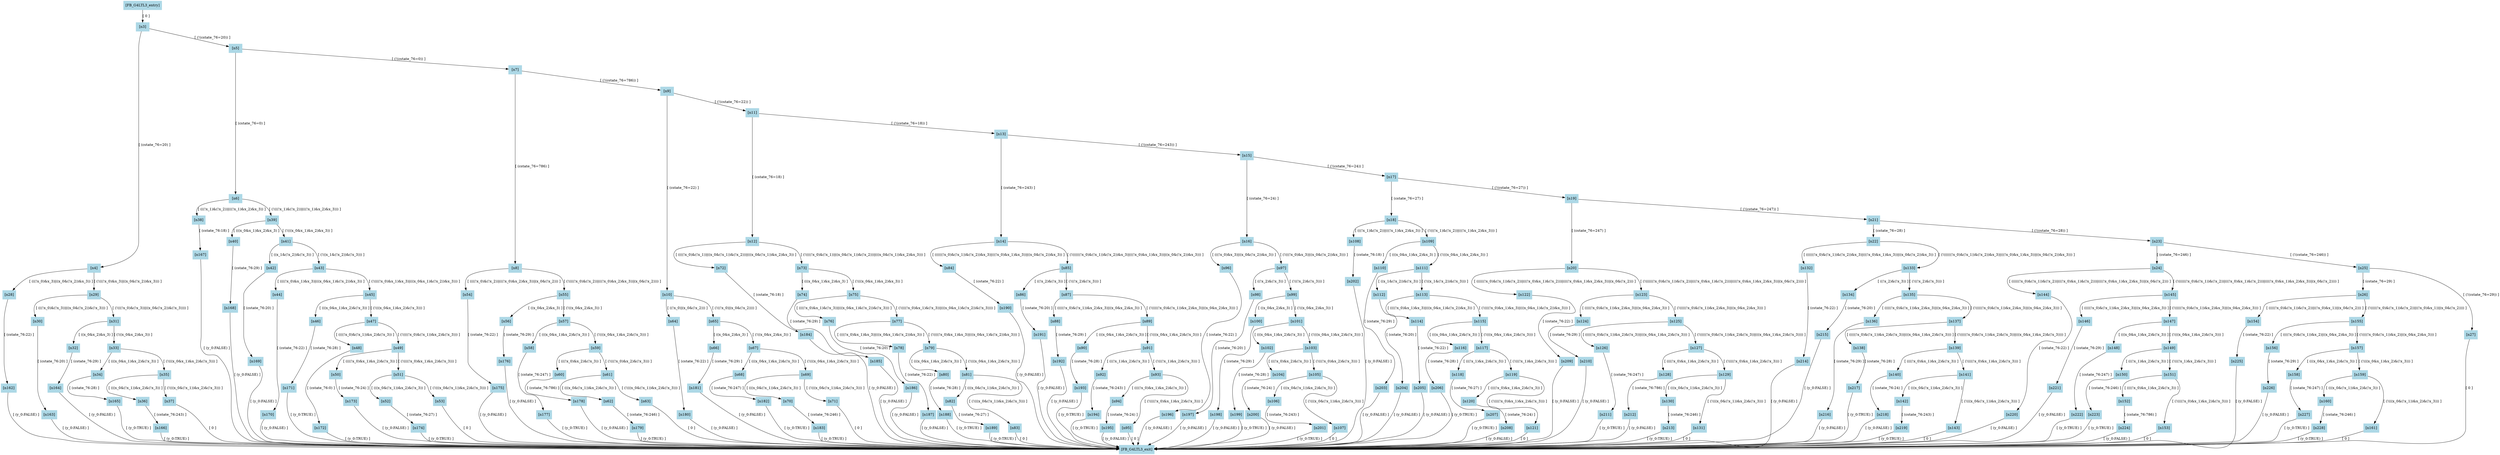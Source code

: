 digraph "FB_G4LTL3" {
"[FB_G4LTL3_entry]" [label="[FB_G4LTL3_entry]", color=lightblue,style=filled,shape=box]
"[n3]" [label="[n3]", color=lightblue,style=filled,shape=box]
"[n4]" [label="[n4]", color=lightblue,style=filled,shape=box]
"[n5]" [label="[n5]", color=lightblue,style=filled,shape=box]
"[n6]" [label="[n6]", color=lightblue,style=filled,shape=box]
"[n7]" [label="[n7]", color=lightblue,style=filled,shape=box]
"[n8]" [label="[n8]", color=lightblue,style=filled,shape=box]
"[n9]" [label="[n9]", color=lightblue,style=filled,shape=box]
"[n10]" [label="[n10]", color=lightblue,style=filled,shape=box]
"[n11]" [label="[n11]", color=lightblue,style=filled,shape=box]
"[n12]" [label="[n12]", color=lightblue,style=filled,shape=box]
"[n13]" [label="[n13]", color=lightblue,style=filled,shape=box]
"[n14]" [label="[n14]", color=lightblue,style=filled,shape=box]
"[n15]" [label="[n15]", color=lightblue,style=filled,shape=box]
"[n16]" [label="[n16]", color=lightblue,style=filled,shape=box]
"[n17]" [label="[n17]", color=lightblue,style=filled,shape=box]
"[n18]" [label="[n18]", color=lightblue,style=filled,shape=box]
"[n19]" [label="[n19]", color=lightblue,style=filled,shape=box]
"[n20]" [label="[n20]", color=lightblue,style=filled,shape=box]
"[n21]" [label="[n21]", color=lightblue,style=filled,shape=box]
"[n22]" [label="[n22]", color=lightblue,style=filled,shape=box]
"[n23]" [label="[n23]", color=lightblue,style=filled,shape=box]
"[n24]" [label="[n24]", color=lightblue,style=filled,shape=box]
"[n25]" [label="[n25]", color=lightblue,style=filled,shape=box]
"[n26]" [label="[n26]", color=lightblue,style=filled,shape=box]
"[n27]" [label="[n27]", color=lightblue,style=filled,shape=box]
"[n28]" [label="[n28]", color=lightblue,style=filled,shape=box]
"[n29]" [label="[n29]", color=lightblue,style=filled,shape=box]
"[n30]" [label="[n30]", color=lightblue,style=filled,shape=box]
"[n31]" [label="[n31]", color=lightblue,style=filled,shape=box]
"[n32]" [label="[n32]", color=lightblue,style=filled,shape=box]
"[n33]" [label="[n33]", color=lightblue,style=filled,shape=box]
"[n34]" [label="[n34]", color=lightblue,style=filled,shape=box]
"[n35]" [label="[n35]", color=lightblue,style=filled,shape=box]
"[n36]" [label="[n36]", color=lightblue,style=filled,shape=box]
"[n37]" [label="[n37]", color=lightblue,style=filled,shape=box]
"[n38]" [label="[n38]", color=lightblue,style=filled,shape=box]
"[n39]" [label="[n39]", color=lightblue,style=filled,shape=box]
"[n40]" [label="[n40]", color=lightblue,style=filled,shape=box]
"[n41]" [label="[n41]", color=lightblue,style=filled,shape=box]
"[n42]" [label="[n42]", color=lightblue,style=filled,shape=box]
"[n43]" [label="[n43]", color=lightblue,style=filled,shape=box]
"[n44]" [label="[n44]", color=lightblue,style=filled,shape=box]
"[n45]" [label="[n45]", color=lightblue,style=filled,shape=box]
"[n46]" [label="[n46]", color=lightblue,style=filled,shape=box]
"[n47]" [label="[n47]", color=lightblue,style=filled,shape=box]
"[n48]" [label="[n48]", color=lightblue,style=filled,shape=box]
"[n49]" [label="[n49]", color=lightblue,style=filled,shape=box]
"[n50]" [label="[n50]", color=lightblue,style=filled,shape=box]
"[n51]" [label="[n51]", color=lightblue,style=filled,shape=box]
"[n52]" [label="[n52]", color=lightblue,style=filled,shape=box]
"[n53]" [label="[n53]", color=lightblue,style=filled,shape=box]
"[n54]" [label="[n54]", color=lightblue,style=filled,shape=box]
"[n55]" [label="[n55]", color=lightblue,style=filled,shape=box]
"[n56]" [label="[n56]", color=lightblue,style=filled,shape=box]
"[n57]" [label="[n57]", color=lightblue,style=filled,shape=box]
"[n58]" [label="[n58]", color=lightblue,style=filled,shape=box]
"[n59]" [label="[n59]", color=lightblue,style=filled,shape=box]
"[n60]" [label="[n60]", color=lightblue,style=filled,shape=box]
"[n61]" [label="[n61]", color=lightblue,style=filled,shape=box]
"[n62]" [label="[n62]", color=lightblue,style=filled,shape=box]
"[n63]" [label="[n63]", color=lightblue,style=filled,shape=box]
"[n64]" [label="[n64]", color=lightblue,style=filled,shape=box]
"[n65]" [label="[n65]", color=lightblue,style=filled,shape=box]
"[n66]" [label="[n66]", color=lightblue,style=filled,shape=box]
"[n67]" [label="[n67]", color=lightblue,style=filled,shape=box]
"[n68]" [label="[n68]", color=lightblue,style=filled,shape=box]
"[n69]" [label="[n69]", color=lightblue,style=filled,shape=box]
"[n70]" [label="[n70]", color=lightblue,style=filled,shape=box]
"[n71]" [label="[n71]", color=lightblue,style=filled,shape=box]
"[n72]" [label="[n72]", color=lightblue,style=filled,shape=box]
"[n73]" [label="[n73]", color=lightblue,style=filled,shape=box]
"[n74]" [label="[n74]", color=lightblue,style=filled,shape=box]
"[n75]" [label="[n75]", color=lightblue,style=filled,shape=box]
"[n76]" [label="[n76]", color=lightblue,style=filled,shape=box]
"[n77]" [label="[n77]", color=lightblue,style=filled,shape=box]
"[n78]" [label="[n78]", color=lightblue,style=filled,shape=box]
"[n79]" [label="[n79]", color=lightblue,style=filled,shape=box]
"[n80]" [label="[n80]", color=lightblue,style=filled,shape=box]
"[n81]" [label="[n81]", color=lightblue,style=filled,shape=box]
"[n82]" [label="[n82]", color=lightblue,style=filled,shape=box]
"[n83]" [label="[n83]", color=lightblue,style=filled,shape=box]
"[n84]" [label="[n84]", color=lightblue,style=filled,shape=box]
"[n85]" [label="[n85]", color=lightblue,style=filled,shape=box]
"[n86]" [label="[n86]", color=lightblue,style=filled,shape=box]
"[n87]" [label="[n87]", color=lightblue,style=filled,shape=box]
"[n88]" [label="[n88]", color=lightblue,style=filled,shape=box]
"[n89]" [label="[n89]", color=lightblue,style=filled,shape=box]
"[n90]" [label="[n90]", color=lightblue,style=filled,shape=box]
"[n91]" [label="[n91]", color=lightblue,style=filled,shape=box]
"[n92]" [label="[n92]", color=lightblue,style=filled,shape=box]
"[n93]" [label="[n93]", color=lightblue,style=filled,shape=box]
"[n94]" [label="[n94]", color=lightblue,style=filled,shape=box]
"[n95]" [label="[n95]", color=lightblue,style=filled,shape=box]
"[n96]" [label="[n96]", color=lightblue,style=filled,shape=box]
"[n97]" [label="[n97]", color=lightblue,style=filled,shape=box]
"[n98]" [label="[n98]", color=lightblue,style=filled,shape=box]
"[n99]" [label="[n99]", color=lightblue,style=filled,shape=box]
"[n100]" [label="[n100]", color=lightblue,style=filled,shape=box]
"[n101]" [label="[n101]", color=lightblue,style=filled,shape=box]
"[n102]" [label="[n102]", color=lightblue,style=filled,shape=box]
"[n103]" [label="[n103]", color=lightblue,style=filled,shape=box]
"[n104]" [label="[n104]", color=lightblue,style=filled,shape=box]
"[n105]" [label="[n105]", color=lightblue,style=filled,shape=box]
"[n106]" [label="[n106]", color=lightblue,style=filled,shape=box]
"[n107]" [label="[n107]", color=lightblue,style=filled,shape=box]
"[n108]" [label="[n108]", color=lightblue,style=filled,shape=box]
"[n109]" [label="[n109]", color=lightblue,style=filled,shape=box]
"[n110]" [label="[n110]", color=lightblue,style=filled,shape=box]
"[n111]" [label="[n111]", color=lightblue,style=filled,shape=box]
"[n112]" [label="[n112]", color=lightblue,style=filled,shape=box]
"[n113]" [label="[n113]", color=lightblue,style=filled,shape=box]
"[n114]" [label="[n114]", color=lightblue,style=filled,shape=box]
"[n115]" [label="[n115]", color=lightblue,style=filled,shape=box]
"[n116]" [label="[n116]", color=lightblue,style=filled,shape=box]
"[n117]" [label="[n117]", color=lightblue,style=filled,shape=box]
"[n118]" [label="[n118]", color=lightblue,style=filled,shape=box]
"[n119]" [label="[n119]", color=lightblue,style=filled,shape=box]
"[n120]" [label="[n120]", color=lightblue,style=filled,shape=box]
"[n121]" [label="[n121]", color=lightblue,style=filled,shape=box]
"[n122]" [label="[n122]", color=lightblue,style=filled,shape=box]
"[n123]" [label="[n123]", color=lightblue,style=filled,shape=box]
"[n124]" [label="[n124]", color=lightblue,style=filled,shape=box]
"[n125]" [label="[n125]", color=lightblue,style=filled,shape=box]
"[n126]" [label="[n126]", color=lightblue,style=filled,shape=box]
"[n127]" [label="[n127]", color=lightblue,style=filled,shape=box]
"[n128]" [label="[n128]", color=lightblue,style=filled,shape=box]
"[n129]" [label="[n129]", color=lightblue,style=filled,shape=box]
"[n130]" [label="[n130]", color=lightblue,style=filled,shape=box]
"[n131]" [label="[n131]", color=lightblue,style=filled,shape=box]
"[n132]" [label="[n132]", color=lightblue,style=filled,shape=box]
"[n133]" [label="[n133]", color=lightblue,style=filled,shape=box]
"[n134]" [label="[n134]", color=lightblue,style=filled,shape=box]
"[n135]" [label="[n135]", color=lightblue,style=filled,shape=box]
"[n136]" [label="[n136]", color=lightblue,style=filled,shape=box]
"[n137]" [label="[n137]", color=lightblue,style=filled,shape=box]
"[n138]" [label="[n138]", color=lightblue,style=filled,shape=box]
"[n139]" [label="[n139]", color=lightblue,style=filled,shape=box]
"[n140]" [label="[n140]", color=lightblue,style=filled,shape=box]
"[n141]" [label="[n141]", color=lightblue,style=filled,shape=box]
"[n142]" [label="[n142]", color=lightblue,style=filled,shape=box]
"[n143]" [label="[n143]", color=lightblue,style=filled,shape=box]
"[n144]" [label="[n144]", color=lightblue,style=filled,shape=box]
"[n145]" [label="[n145]", color=lightblue,style=filled,shape=box]
"[n146]" [label="[n146]", color=lightblue,style=filled,shape=box]
"[n147]" [label="[n147]", color=lightblue,style=filled,shape=box]
"[n148]" [label="[n148]", color=lightblue,style=filled,shape=box]
"[n149]" [label="[n149]", color=lightblue,style=filled,shape=box]
"[n150]" [label="[n150]", color=lightblue,style=filled,shape=box]
"[n151]" [label="[n151]", color=lightblue,style=filled,shape=box]
"[n152]" [label="[n152]", color=lightblue,style=filled,shape=box]
"[n153]" [label="[n153]", color=lightblue,style=filled,shape=box]
"[n154]" [label="[n154]", color=lightblue,style=filled,shape=box]
"[n155]" [label="[n155]", color=lightblue,style=filled,shape=box]
"[n156]" [label="[n156]", color=lightblue,style=filled,shape=box]
"[n157]" [label="[n157]", color=lightblue,style=filled,shape=box]
"[n158]" [label="[n158]", color=lightblue,style=filled,shape=box]
"[n159]" [label="[n159]", color=lightblue,style=filled,shape=box]
"[n160]" [label="[n160]", color=lightblue,style=filled,shape=box]
"[n161]" [label="[n161]", color=lightblue,style=filled,shape=box]
"[n162]" [label="[n162]", color=lightblue,style=filled,shape=box]
"[n163]" [label="[n163]", color=lightblue,style=filled,shape=box]
"[n164]" [label="[n164]", color=lightblue,style=filled,shape=box]
"[n165]" [label="[n165]", color=lightblue,style=filled,shape=box]
"[n166]" [label="[n166]", color=lightblue,style=filled,shape=box]
"[n167]" [label="[n167]", color=lightblue,style=filled,shape=box]
"[n168]" [label="[n168]", color=lightblue,style=filled,shape=box]
"[n169]" [label="[n169]", color=lightblue,style=filled,shape=box]
"[n170]" [label="[n170]", color=lightblue,style=filled,shape=box]
"[n171]" [label="[n171]", color=lightblue,style=filled,shape=box]
"[n172]" [label="[n172]", color=lightblue,style=filled,shape=box]
"[n173]" [label="[n173]", color=lightblue,style=filled,shape=box]
"[n174]" [label="[n174]", color=lightblue,style=filled,shape=box]
"[n175]" [label="[n175]", color=lightblue,style=filled,shape=box]
"[n176]" [label="[n176]", color=lightblue,style=filled,shape=box]
"[n177]" [label="[n177]", color=lightblue,style=filled,shape=box]
"[n178]" [label="[n178]", color=lightblue,style=filled,shape=box]
"[n179]" [label="[n179]", color=lightblue,style=filled,shape=box]
"[n180]" [label="[n180]", color=lightblue,style=filled,shape=box]
"[n181]" [label="[n181]", color=lightblue,style=filled,shape=box]
"[n182]" [label="[n182]", color=lightblue,style=filled,shape=box]
"[n183]" [label="[n183]", color=lightblue,style=filled,shape=box]
"[n184]" [label="[n184]", color=lightblue,style=filled,shape=box]
"[n185]" [label="[n185]", color=lightblue,style=filled,shape=box]
"[n186]" [label="[n186]", color=lightblue,style=filled,shape=box]
"[n187]" [label="[n187]", color=lightblue,style=filled,shape=box]
"[n188]" [label="[n188]", color=lightblue,style=filled,shape=box]
"[n189]" [label="[n189]", color=lightblue,style=filled,shape=box]
"[n190]" [label="[n190]", color=lightblue,style=filled,shape=box]
"[n191]" [label="[n191]", color=lightblue,style=filled,shape=box]
"[n192]" [label="[n192]", color=lightblue,style=filled,shape=box]
"[n193]" [label="[n193]", color=lightblue,style=filled,shape=box]
"[n194]" [label="[n194]", color=lightblue,style=filled,shape=box]
"[n195]" [label="[n195]", color=lightblue,style=filled,shape=box]
"[n196]" [label="[n196]", color=lightblue,style=filled,shape=box]
"[n197]" [label="[n197]", color=lightblue,style=filled,shape=box]
"[n198]" [label="[n198]", color=lightblue,style=filled,shape=box]
"[n199]" [label="[n199]", color=lightblue,style=filled,shape=box]
"[n200]" [label="[n200]", color=lightblue,style=filled,shape=box]
"[n201]" [label="[n201]", color=lightblue,style=filled,shape=box]
"[n202]" [label="[n202]", color=lightblue,style=filled,shape=box]
"[n203]" [label="[n203]", color=lightblue,style=filled,shape=box]
"[n204]" [label="[n204]", color=lightblue,style=filled,shape=box]
"[n205]" [label="[n205]", color=lightblue,style=filled,shape=box]
"[n206]" [label="[n206]", color=lightblue,style=filled,shape=box]
"[n207]" [label="[n207]", color=lightblue,style=filled,shape=box]
"[n208]" [label="[n208]", color=lightblue,style=filled,shape=box]
"[n209]" [label="[n209]", color=lightblue,style=filled,shape=box]
"[n210]" [label="[n210]", color=lightblue,style=filled,shape=box]
"[n211]" [label="[n211]", color=lightblue,style=filled,shape=box]
"[n212]" [label="[n212]", color=lightblue,style=filled,shape=box]
"[n213]" [label="[n213]", color=lightblue,style=filled,shape=box]
"[n214]" [label="[n214]", color=lightblue,style=filled,shape=box]
"[n215]" [label="[n215]", color=lightblue,style=filled,shape=box]
"[n216]" [label="[n216]", color=lightblue,style=filled,shape=box]
"[n217]" [label="[n217]", color=lightblue,style=filled,shape=box]
"[n218]" [label="[n218]", color=lightblue,style=filled,shape=box]
"[n219]" [label="[n219]", color=lightblue,style=filled,shape=box]
"[n220]" [label="[n220]", color=lightblue,style=filled,shape=box]
"[n221]" [label="[n221]", color=lightblue,style=filled,shape=box]
"[n222]" [label="[n222]", color=lightblue,style=filled,shape=box]
"[n223]" [label="[n223]", color=lightblue,style=filled,shape=box]
"[n224]" [label="[n224]", color=lightblue,style=filled,shape=box]
"[n225]" [label="[n225]", color=lightblue,style=filled,shape=box]
"[n226]" [label="[n226]", color=lightblue,style=filled,shape=box]
"[n227]" [label="[n227]", color=lightblue,style=filled,shape=box]
"[n228]" [label="[n228]", color=lightblue,style=filled,shape=box]
"[FB_G4LTL3_exit]" [label="[FB_G4LTL3_exit]", color=lightblue,style=filled,shape=box]
"[FB_G4LTL3_entry]" -> "[n3]" [label="[ 0 ]",color=black]
"[n3]" -> "[n4]" [label="[ (cstate_76=20) ]",color=black]
"[n3]" -> "[n5]" [label="[ (!(cstate_76=20)) ]",color=black]
"[n5]" -> "[n6]" [label="[ (cstate_76=0) ]",color=black]
"[n5]" -> "[n7]" [label="[ (!(cstate_76=0)) ]",color=black]
"[n7]" -> "[n8]" [label="[ (cstate_76=786) ]",color=black]
"[n7]" -> "[n9]" [label="[ (!(cstate_76=786)) ]",color=black]
"[n9]" -> "[n10]" [label="[ (cstate_76=22) ]",color=black]
"[n9]" -> "[n11]" [label="[ (!(cstate_76=22)) ]",color=black]
"[n11]" -> "[n12]" [label="[ (cstate_76=18) ]",color=black]
"[n11]" -> "[n13]" [label="[ (!(cstate_76=18)) ]",color=black]
"[n13]" -> "[n14]" [label="[ (cstate_76=243) ]",color=black]
"[n13]" -> "[n15]" [label="[ (!(cstate_76=243)) ]",color=black]
"[n15]" -> "[n16]" [label="[ (cstate_76=24) ]",color=black]
"[n15]" -> "[n17]" [label="[ (!(cstate_76=24)) ]",color=black]
"[n17]" -> "[n18]" [label="[ (cstate_76=27) ]",color=black]
"[n17]" -> "[n19]" [label="[ (!(cstate_76=27)) ]",color=black]
"[n19]" -> "[n20]" [label="[ (cstate_76=247) ]",color=black]
"[n19]" -> "[n21]" [label="[ (!(cstate_76=247)) ]",color=black]
"[n21]" -> "[n22]" [label="[ (cstate_76=28) ]",color=black]
"[n21]" -> "[n23]" [label="[ (!(cstate_76=28)) ]",color=black]
"[n23]" -> "[n24]" [label="[ (cstate_76=246) ]",color=black]
"[n23]" -> "[n25]" [label="[ (!(cstate_76=246)) ]",color=black]
"[n25]" -> "[n26]" [label="[ (cstate_76=29) ]",color=black]
"[n25]" -> "[n27]" [label="[ (!(cstate_76=29)) ]",color=black]
"[n27]" -> "[FB_G4LTL3_exit]" [label="[ 0 ]",color=black]
"[n4]" -> "[n28]" [label="[ (((!x_0)&x_3)|((x_0&(!x_2))&x_3)) ]",color=black]
"[n4]" -> "[n29]" [label="[ (!(((!x_0)&x_3)|((x_0&(!x_2))&x_3))) ]",color=black]
"[n29]" -> "[n30]" [label="[ (((!x_0)&(!x_3))|((x_0&(!x_2))&(!x_3))) ]",color=black]
"[n29]" -> "[n31]" [label="[ (!(((!x_0)&(!x_3))|((x_0&(!x_2))&(!x_3)))) ]",color=black]
"[n31]" -> "[n32]" [label="[ ((x_0&x_2)&x_3) ]",color=black]
"[n31]" -> "[n33]" [label="[ (!((x_0&x_2)&x_3)) ]",color=black]
"[n33]" -> "[n34]" [label="[ (((x_0&x_1)&x_2)&(!x_3)) ]",color=black]
"[n33]" -> "[n35]" [label="[ (!(((x_0&x_1)&x_2)&(!x_3))) ]",color=black]
"[n35]" -> "[n36]" [label="[ (((x_0&(!x_1))&x_2)&(!x_3)) ]",color=black]
"[n35]" -> "[n37]" [label="[ (!(((x_0&(!x_1))&x_2)&(!x_3))) ]",color=black]
"[n37]" -> "[FB_G4LTL3_exit]" [label="[ 0 ]",color=black]
"[n6]" -> "[n38]" [label="[ (((!x_1)&(!x_2))|(((!x_1)&x_2)&x_3)) ]",color=black]
"[n6]" -> "[n39]" [label="[ (!(((!x_1)&(!x_2))|(((!x_1)&x_2)&x_3))) ]",color=black]
"[n39]" -> "[n40]" [label="[ (((x_0&x_1)&x_2)&x_3) ]",color=black]
"[n39]" -> "[n41]" [label="[ (!(((x_0&x_1)&x_2)&x_3)) ]",color=black]
"[n41]" -> "[n42]" [label="[ ((x_1&(!x_2))&(!x_3)) ]",color=black]
"[n41]" -> "[n43]" [label="[ (!((x_1&(!x_2))&(!x_3))) ]",color=black]
"[n43]" -> "[n44]" [label="[ ((((!x_0)&x_1)&x_3)|(((x_0&x_1)&(!x_2))&x_3)) ]",color=black]
"[n43]" -> "[n45]" [label="[ (!((((!x_0)&x_1)&x_3)|(((x_0&x_1)&(!x_2))&x_3))) ]",color=black]
"[n45]" -> "[n46]" [label="[ (((x_0&x_1)&x_2)&(!x_3)) ]",color=black]
"[n45]" -> "[n47]" [label="[ (!(((x_0&x_1)&x_2)&(!x_3))) ]",color=black]
"[n47]" -> "[n48]" [label="[ ((((!x_0)&(!x_1))&x_2)&(!x_3)) ]",color=black]
"[n47]" -> "[n49]" [label="[ (!((((!x_0)&(!x_1))&x_2)&(!x_3))) ]",color=black]
"[n49]" -> "[n50]" [label="[ ((((!x_0)&x_1)&x_2)&(!x_3)) ]",color=black]
"[n49]" -> "[n51]" [label="[ (!((((!x_0)&x_1)&x_2)&(!x_3))) ]",color=black]
"[n51]" -> "[n52]" [label="[ (((x_0&(!x_1))&x_2)&(!x_3)) ]",color=black]
"[n51]" -> "[n53]" [label="[ (!(((x_0&(!x_1))&x_2)&(!x_3))) ]",color=black]
"[n53]" -> "[FB_G4LTL3_exit]" [label="[ 0 ]",color=black]
"[n8]" -> "[n54]" [label="[ ((((!x_0)&(!x_2))|(((!x_0)&x_2)&x_3))|(x_0&(!x_2))) ]",color=black]
"[n8]" -> "[n55]" [label="[ (!((((!x_0)&(!x_2))|(((!x_0)&x_2)&x_3))|(x_0&(!x_2)))) ]",color=black]
"[n55]" -> "[n56]" [label="[ ((x_0&x_2)&x_3) ]",color=black]
"[n55]" -> "[n57]" [label="[ (!((x_0&x_2)&x_3)) ]",color=black]
"[n57]" -> "[n58]" [label="[ (((x_0&x_1)&x_2)&(!x_3)) ]",color=black]
"[n57]" -> "[n59]" [label="[ (!(((x_0&x_1)&x_2)&(!x_3))) ]",color=black]
"[n59]" -> "[n60]" [label="[ (((!x_0)&x_2)&(!x_3)) ]",color=black]
"[n59]" -> "[n61]" [label="[ (!(((!x_0)&x_2)&(!x_3))) ]",color=black]
"[n61]" -> "[n62]" [label="[ (((x_0&(!x_1))&x_2)&(!x_3)) ]",color=black]
"[n61]" -> "[n63]" [label="[ (!(((x_0&(!x_1))&x_2)&(!x_3))) ]",color=black]
"[n63]" -> "[FB_G4LTL3_exit]" [label="[ 0 ]",color=black]
"[n10]" -> "[n64]" [label="[ ((!x_0)|(x_0&(!x_2))) ]",color=black]
"[n10]" -> "[n65]" [label="[ (!((!x_0)|(x_0&(!x_2)))) ]",color=black]
"[n65]" -> "[n66]" [label="[ ((x_0&x_2)&x_3) ]",color=black]
"[n65]" -> "[n67]" [label="[ (!((x_0&x_2)&x_3)) ]",color=black]
"[n67]" -> "[n68]" [label="[ (((x_0&x_1)&x_2)&(!x_3)) ]",color=black]
"[n67]" -> "[n69]" [label="[ (!(((x_0&x_1)&x_2)&(!x_3))) ]",color=black]
"[n69]" -> "[n70]" [label="[ (((x_0&(!x_1))&x_2)&(!x_3)) ]",color=black]
"[n69]" -> "[n71]" [label="[ (!(((x_0&(!x_1))&x_2)&(!x_3))) ]",color=black]
"[n71]" -> "[FB_G4LTL3_exit]" [label="[ 0 ]",color=black]
"[n12]" -> "[n72]" [label="[ ((((!x_0)&(!x_1))|((x_0&(!x_1))&(!x_2)))|(((x_0&(!x_1))&x_2)&x_3)) ]",color=black]
"[n12]" -> "[n73]" [label="[ (!((((!x_0)&(!x_1))|((x_0&(!x_1))&(!x_2)))|(((x_0&(!x_1))&x_2)&x_3))) ]",color=black]
"[n73]" -> "[n74]" [label="[ (((x_0&x_1)&x_2)&x_3) ]",color=black]
"[n73]" -> "[n75]" [label="[ (!(((x_0&x_1)&x_2)&x_3)) ]",color=black]
"[n75]" -> "[n76]" [label="[ ((((!x_0)&x_1)&(!x_3))|(((x_0&x_1)&(!x_2))&(!x_3))) ]",color=black]
"[n75]" -> "[n77]" [label="[ (!((((!x_0)&x_1)&(!x_3))|(((x_0&x_1)&(!x_2))&(!x_3)))) ]",color=black]
"[n77]" -> "[n78]" [label="[ ((((!x_0)&x_1)&x_3)|(((x_0&x_1)&(!x_2))&x_3)) ]",color=black]
"[n77]" -> "[n79]" [label="[ (!((((!x_0)&x_1)&x_3)|(((x_0&x_1)&(!x_2))&x_3))) ]",color=black]
"[n79]" -> "[n80]" [label="[ (((x_0&x_1)&x_2)&(!x_3)) ]",color=black]
"[n79]" -> "[n81]" [label="[ (!(((x_0&x_1)&x_2)&(!x_3))) ]",color=black]
"[n81]" -> "[n82]" [label="[ (((x_0&(!x_1))&x_2)&(!x_3)) ]",color=black]
"[n81]" -> "[n83]" [label="[ (!(((x_0&(!x_1))&x_2)&(!x_3))) ]",color=black]
"[n83]" -> "[FB_G4LTL3_exit]" [label="[ 0 ]",color=black]
"[n14]" -> "[n84]" [label="[ ((((((!x_0)&(!x_1))&(!x_2))&x_3)|(((!x_0)&x_1)&x_3))|((x_0&(!x_2))&x_3)) ]",color=black]
"[n14]" -> "[n85]" [label="[ (!((((((!x_0)&(!x_1))&(!x_2))&x_3)|(((!x_0)&x_1)&x_3))|((x_0&(!x_2))&x_3))) ]",color=black]
"[n85]" -> "[n86]" [label="[ ((!x_2)&(!x_3)) ]",color=black]
"[n85]" -> "[n87]" [label="[ (!((!x_2)&(!x_3))) ]",color=black]
"[n87]" -> "[n88]" [label="[ (((((!x_0)&(!x_1))&x_2)&x_3)|((x_0&x_2)&x_3)) ]",color=black]
"[n87]" -> "[n89]" [label="[ (!(((((!x_0)&(!x_1))&x_2)&x_3)|((x_0&x_2)&x_3))) ]",color=black]
"[n89]" -> "[n90]" [label="[ (((x_0&x_1)&x_2)&(!x_3)) ]",color=black]
"[n89]" -> "[n91]" [label="[ (!(((x_0&x_1)&x_2)&(!x_3))) ]",color=black]
"[n91]" -> "[n92]" [label="[ (((!x_1)&x_2)&(!x_3)) ]",color=black]
"[n91]" -> "[n93]" [label="[ (!(((!x_1)&x_2)&(!x_3))) ]",color=black]
"[n93]" -> "[n94]" [label="[ ((((!x_0)&x_1)&x_2)&(!x_3)) ]",color=black]
"[n93]" -> "[n95]" [label="[ (!((((!x_0)&x_1)&x_2)&(!x_3))) ]",color=black]
"[n95]" -> "[FB_G4LTL3_exit]" [label="[ 0 ]",color=black]
"[n16]" -> "[n96]" [label="[ (((!x_0)&x_3)|((x_0&(!x_2))&x_3)) ]",color=black]
"[n16]" -> "[n97]" [label="[ (!(((!x_0)&x_3)|((x_0&(!x_2))&x_3))) ]",color=black]
"[n97]" -> "[n98]" [label="[ ((!x_2)&(!x_3)) ]",color=black]
"[n97]" -> "[n99]" [label="[ (!((!x_2)&(!x_3))) ]",color=black]
"[n99]" -> "[n100]" [label="[ ((x_0&x_2)&x_3) ]",color=black]
"[n99]" -> "[n101]" [label="[ (!((x_0&x_2)&x_3)) ]",color=black]
"[n101]" -> "[n102]" [label="[ (((x_0&x_1)&x_2)&(!x_3)) ]",color=black]
"[n101]" -> "[n103]" [label="[ (!(((x_0&x_1)&x_2)&(!x_3))) ]",color=black]
"[n103]" -> "[n104]" [label="[ (((!x_0)&x_2)&(!x_3)) ]",color=black]
"[n103]" -> "[n105]" [label="[ (!(((!x_0)&x_2)&(!x_3))) ]",color=black]
"[n105]" -> "[n106]" [label="[ (((x_0&(!x_1))&x_2)&(!x_3)) ]",color=black]
"[n105]" -> "[n107]" [label="[ (!(((x_0&(!x_1))&x_2)&(!x_3))) ]",color=black]
"[n107]" -> "[FB_G4LTL3_exit]" [label="[ 0 ]",color=black]
"[n18]" -> "[n108]" [label="[ (((!x_1)&(!x_2))|(((!x_1)&x_2)&x_3)) ]",color=black]
"[n18]" -> "[n109]" [label="[ (!(((!x_1)&(!x_2))|(((!x_1)&x_2)&x_3))) ]",color=black]
"[n109]" -> "[n110]" [label="[ (((x_0&x_1)&x_2)&x_3) ]",color=black]
"[n109]" -> "[n111]" [label="[ (!(((x_0&x_1)&x_2)&x_3)) ]",color=black]
"[n111]" -> "[n112]" [label="[ ((x_1&(!x_2))&(!x_3)) ]",color=black]
"[n111]" -> "[n113]" [label="[ (!((x_1&(!x_2))&(!x_3))) ]",color=black]
"[n113]" -> "[n114]" [label="[ ((((!x_0)&x_1)&x_3)|(((x_0&x_1)&(!x_2))&x_3)) ]",color=black]
"[n113]" -> "[n115]" [label="[ (!((((!x_0)&x_1)&x_3)|(((x_0&x_1)&(!x_2))&x_3))) ]",color=black]
"[n115]" -> "[n116]" [label="[ (((x_0&x_1)&x_2)&(!x_3)) ]",color=black]
"[n115]" -> "[n117]" [label="[ (!(((x_0&x_1)&x_2)&(!x_3))) ]",color=black]
"[n117]" -> "[n118]" [label="[ (((!x_1)&x_2)&(!x_3)) ]",color=black]
"[n117]" -> "[n119]" [label="[ (!(((!x_1)&x_2)&(!x_3))) ]",color=black]
"[n119]" -> "[n120]" [label="[ ((((!x_0)&x_1)&x_2)&(!x_3)) ]",color=black]
"[n119]" -> "[n121]" [label="[ (!((((!x_0)&x_1)&x_2)&(!x_3))) ]",color=black]
"[n121]" -> "[FB_G4LTL3_exit]" [label="[ 0 ]",color=black]
"[n20]" -> "[n122]" [label="[ ((((((!x_0)&(!x_1))&(!x_2))|(((!x_0)&x_1)&(!x_2)))|((((!x_0)&x_1)&x_2)&x_3))|(x_0&(!x_2))) ]",color=black]
"[n20]" -> "[n123]" [label="[ (!((((((!x_0)&(!x_1))&(!x_2))|(((!x_0)&x_1)&(!x_2)))|((((!x_0)&x_1)&x_2)&x_3))|(x_0&(!x_2)))) ]",color=black]
"[n123]" -> "[n124]" [label="[ (((((!x_0)&(!x_1))&x_2)&x_3)|((x_0&x_2)&x_3)) ]",color=black]
"[n123]" -> "[n125]" [label="[ (!(((((!x_0)&(!x_1))&x_2)&x_3)|((x_0&x_2)&x_3))) ]",color=black]
"[n125]" -> "[n126]" [label="[ (((((!x_0)&(!x_1))&x_2)&(!x_3))|(((x_0&x_1)&x_2)&(!x_3))) ]",color=black]
"[n125]" -> "[n127]" [label="[ (!(((((!x_0)&(!x_1))&x_2)&(!x_3))|(((x_0&x_1)&x_2)&(!x_3)))) ]",color=black]
"[n127]" -> "[n128]" [label="[ ((((!x_0)&x_1)&x_2)&(!x_3)) ]",color=black]
"[n127]" -> "[n129]" [label="[ (!((((!x_0)&x_1)&x_2)&(!x_3))) ]",color=black]
"[n129]" -> "[n130]" [label="[ (((x_0&(!x_1))&x_2)&(!x_3)) ]",color=black]
"[n129]" -> "[n131]" [label="[ (!(((x_0&(!x_1))&x_2)&(!x_3))) ]",color=black]
"[n131]" -> "[FB_G4LTL3_exit]" [label="[ 0 ]",color=black]
"[n22]" -> "[n132]" [label="[ ((((((!x_0)&(!x_1))&(!x_2))&x_3)|(((!x_0)&x_1)&x_3))|((x_0&(!x_2))&x_3)) ]",color=black]
"[n22]" -> "[n133]" [label="[ (!((((((!x_0)&(!x_1))&(!x_2))&x_3)|(((!x_0)&x_1)&x_3))|((x_0&(!x_2))&x_3))) ]",color=black]
"[n133]" -> "[n134]" [label="[ ((!x_2)&(!x_3)) ]",color=black]
"[n133]" -> "[n135]" [label="[ (!((!x_2)&(!x_3))) ]",color=black]
"[n135]" -> "[n136]" [label="[ (((((!x_0)&(!x_1))&x_2)&x_3)|((x_0&x_2)&x_3)) ]",color=black]
"[n135]" -> "[n137]" [label="[ (!(((((!x_0)&(!x_1))&x_2)&x_3)|((x_0&x_2)&x_3))) ]",color=black]
"[n137]" -> "[n138]" [label="[ (((((!x_0)&(!x_1))&x_2)&(!x_3))|(((x_0&x_1)&x_2)&(!x_3))) ]",color=black]
"[n137]" -> "[n139]" [label="[ (!(((((!x_0)&(!x_1))&x_2)&(!x_3))|(((x_0&x_1)&x_2)&(!x_3)))) ]",color=black]
"[n139]" -> "[n140]" [label="[ ((((!x_0)&x_1)&x_2)&(!x_3)) ]",color=black]
"[n139]" -> "[n141]" [label="[ (!((((!x_0)&x_1)&x_2)&(!x_3))) ]",color=black]
"[n141]" -> "[n142]" [label="[ (((x_0&(!x_1))&x_2)&(!x_3)) ]",color=black]
"[n141]" -> "[n143]" [label="[ (!(((x_0&(!x_1))&x_2)&(!x_3))) ]",color=black]
"[n143]" -> "[FB_G4LTL3_exit]" [label="[ 0 ]",color=black]
"[n24]" -> "[n144]" [label="[ ((((((!x_0)&(!x_1))&(!x_2))|(((!x_0)&x_1)&(!x_2)))|((((!x_0)&x_1)&x_2)&x_3))|(x_0&(!x_2))) ]",color=black]
"[n24]" -> "[n145]" [label="[ (!((((((!x_0)&(!x_1))&(!x_2))|(((!x_0)&x_1)&(!x_2)))|((((!x_0)&x_1)&x_2)&x_3))|(x_0&(!x_2)))) ]",color=black]
"[n145]" -> "[n146]" [label="[ (((((!x_0)&(!x_1))&x_2)&x_3)|((x_0&x_2)&x_3)) ]",color=black]
"[n145]" -> "[n147]" [label="[ (!(((((!x_0)&(!x_1))&x_2)&x_3)|((x_0&x_2)&x_3))) ]",color=black]
"[n147]" -> "[n148]" [label="[ (((x_0&x_1)&x_2)&(!x_3)) ]",color=black]
"[n147]" -> "[n149]" [label="[ (!(((x_0&x_1)&x_2)&(!x_3))) ]",color=black]
"[n149]" -> "[n150]" [label="[ (((!x_1)&x_2)&(!x_3)) ]",color=black]
"[n149]" -> "[n151]" [label="[ (!(((!x_1)&x_2)&(!x_3))) ]",color=black]
"[n151]" -> "[n152]" [label="[ ((((!x_0)&x_1)&x_2)&(!x_3)) ]",color=black]
"[n151]" -> "[n153]" [label="[ (!((((!x_0)&x_1)&x_2)&(!x_3))) ]",color=black]
"[n153]" -> "[FB_G4LTL3_exit]" [label="[ 0 ]",color=black]
"[n26]" -> "[n154]" [label="[ (((((!x_0)&(!x_1))&(!x_2))|((!x_0)&x_1))|(x_0&(!x_2))) ]",color=black]
"[n26]" -> "[n155]" [label="[ (!(((((!x_0)&(!x_1))&(!x_2))|((!x_0)&x_1))|(x_0&(!x_2)))) ]",color=black]
"[n155]" -> "[n156]" [label="[ ((((!x_0)&(!x_1))&x_2)|((x_0&x_2)&x_3)) ]",color=black]
"[n155]" -> "[n157]" [label="[ (!((((!x_0)&(!x_1))&x_2)|((x_0&x_2)&x_3))) ]",color=black]
"[n157]" -> "[n158]" [label="[ (((x_0&x_1)&x_2)&(!x_3)) ]",color=black]
"[n157]" -> "[n159]" [label="[ (!(((x_0&x_1)&x_2)&(!x_3))) ]",color=black]
"[n159]" -> "[n160]" [label="[ (((x_0&(!x_1))&x_2)&(!x_3)) ]",color=black]
"[n159]" -> "[n161]" [label="[ (!(((x_0&(!x_1))&x_2)&(!x_3))) ]",color=black]
"[n161]" -> "[FB_G4LTL3_exit]" [label="[ 0 ]",color=black]
"[n28]" -> "[n162]" [label="[ (cstate_76:22) ]",color=black]
"[n162]" -> "[FB_G4LTL3_exit]" [label="[ (y_0:FALSE) ]",color=black]
"[n30]" -> "[n163]" [label="[ (cstate_76:20) ]",color=black]
"[n163]" -> "[FB_G4LTL3_exit]" [label="[ (y_0:FALSE) ]",color=black]
"[n32]" -> "[n164]" [label="[ (cstate_76:29) ]",color=black]
"[n164]" -> "[FB_G4LTL3_exit]" [label="[ (y_0:FALSE) ]",color=black]
"[n34]" -> "[n165]" [label="[ (cstate_76:28) ]",color=black]
"[n165]" -> "[FB_G4LTL3_exit]" [label="[ (y_0:TRUE) ]",color=black]
"[n36]" -> "[n166]" [label="[ (cstate_76:243) ]",color=black]
"[n166]" -> "[FB_G4LTL3_exit]" [label="[ (y_0:TRUE) ]",color=black]
"[n38]" -> "[n167]" [label="[ (cstate_76:18) ]",color=black]
"[n167]" -> "[FB_G4LTL3_exit]" [label="[ (y_0:FALSE) ]",color=black]
"[n40]" -> "[n168]" [label="[ (cstate_76:29) ]",color=black]
"[n168]" -> "[FB_G4LTL3_exit]" [label="[ (y_0:FALSE) ]",color=black]
"[n42]" -> "[n169]" [label="[ (cstate_76:20) ]",color=black]
"[n169]" -> "[FB_G4LTL3_exit]" [label="[ (y_0:FALSE) ]",color=black]
"[n44]" -> "[n170]" [label="[ (cstate_76:22) ]",color=black]
"[n170]" -> "[FB_G4LTL3_exit]" [label="[ (y_0:FALSE) ]",color=black]
"[n46]" -> "[n171]" [label="[ (cstate_76:28) ]",color=black]
"[n171]" -> "[FB_G4LTL3_exit]" [label="[ (y_0:TRUE) ]",color=black]
"[n48]" -> "[n172]" [label="[ (cstate_76:0) ]",color=black]
"[n172]" -> "[FB_G4LTL3_exit]" [label="[ (y_0:TRUE) ]",color=black]
"[n50]" -> "[n173]" [label="[ (cstate_76:24) ]",color=black]
"[n173]" -> "[FB_G4LTL3_exit]" [label="[ (y_0:FALSE) ]",color=black]
"[n52]" -> "[n174]" [label="[ (cstate_76:27) ]",color=black]
"[n174]" -> "[FB_G4LTL3_exit]" [label="[ (y_0:TRUE) ]",color=black]
"[n54]" -> "[n175]" [label="[ (cstate_76:22) ]",color=black]
"[n175]" -> "[FB_G4LTL3_exit]" [label="[ (y_0:FALSE) ]",color=black]
"[n56]" -> "[n176]" [label="[ (cstate_76:29) ]",color=black]
"[n176]" -> "[FB_G4LTL3_exit]" [label="[ (y_0:FALSE) ]",color=black]
"[n58]" -> "[n177]" [label="[ (cstate_76:247) ]",color=black]
"[n177]" -> "[FB_G4LTL3_exit]" [label="[ (y_0:TRUE) ]",color=black]
"[n60]" -> "[n178]" [label="[ (cstate_76:786) ]",color=black]
"[n178]" -> "[FB_G4LTL3_exit]" [label="[ (y_0:FALSE) ]",color=black]
"[n62]" -> "[n179]" [label="[ (cstate_76:246) ]",color=black]
"[n179]" -> "[FB_G4LTL3_exit]" [label="[ (y_0:TRUE) ]",color=black]
"[n64]" -> "[n180]" [label="[ (cstate_76:22) ]",color=black]
"[n180]" -> "[FB_G4LTL3_exit]" [label="[ (y_0:FALSE) ]",color=black]
"[n66]" -> "[n181]" [label="[ (cstate_76:29) ]",color=black]
"[n181]" -> "[FB_G4LTL3_exit]" [label="[ (y_0:FALSE) ]",color=black]
"[n68]" -> "[n182]" [label="[ (cstate_76:247) ]",color=black]
"[n182]" -> "[FB_G4LTL3_exit]" [label="[ (y_0:TRUE) ]",color=black]
"[n70]" -> "[n183]" [label="[ (cstate_76:246) ]",color=black]
"[n183]" -> "[FB_G4LTL3_exit]" [label="[ (y_0:TRUE) ]",color=black]
"[n72]" -> "[n184]" [label="[ (cstate_76:18) ]",color=black]
"[n184]" -> "[FB_G4LTL3_exit]" [label="[ (y_0:FALSE) ]",color=black]
"[n74]" -> "[n185]" [label="[ (cstate_76:29) ]",color=black]
"[n185]" -> "[FB_G4LTL3_exit]" [label="[ (y_0:FALSE) ]",color=black]
"[n76]" -> "[n186]" [label="[ (cstate_76:20) ]",color=black]
"[n186]" -> "[FB_G4LTL3_exit]" [label="[ (y_0:FALSE) ]",color=black]
"[n78]" -> "[n187]" [label="[ (cstate_76:22) ]",color=black]
"[n187]" -> "[FB_G4LTL3_exit]" [label="[ (y_0:FALSE) ]",color=black]
"[n80]" -> "[n188]" [label="[ (cstate_76:28) ]",color=black]
"[n188]" -> "[FB_G4LTL3_exit]" [label="[ (y_0:TRUE) ]",color=black]
"[n82]" -> "[n189]" [label="[ (cstate_76:27) ]",color=black]
"[n189]" -> "[FB_G4LTL3_exit]" [label="[ (y_0:TRUE) ]",color=black]
"[n84]" -> "[n190]" [label="[ (cstate_76:22) ]",color=black]
"[n190]" -> "[FB_G4LTL3_exit]" [label="[ (y_0:FALSE) ]",color=black]
"[n86]" -> "[n191]" [label="[ (cstate_76:20) ]",color=black]
"[n191]" -> "[FB_G4LTL3_exit]" [label="[ (y_0:FALSE) ]",color=black]
"[n88]" -> "[n192]" [label="[ (cstate_76:29) ]",color=black]
"[n192]" -> "[FB_G4LTL3_exit]" [label="[ (y_0:FALSE) ]",color=black]
"[n90]" -> "[n193]" [label="[ (cstate_76:28) ]",color=black]
"[n193]" -> "[FB_G4LTL3_exit]" [label="[ (y_0:TRUE) ]",color=black]
"[n92]" -> "[n194]" [label="[ (cstate_76:243) ]",color=black]
"[n194]" -> "[FB_G4LTL3_exit]" [label="[ (y_0:TRUE) ]",color=black]
"[n94]" -> "[n195]" [label="[ (cstate_76:24) ]",color=black]
"[n195]" -> "[FB_G4LTL3_exit]" [label="[ (y_0:FALSE) ]",color=black]
"[n96]" -> "[n196]" [label="[ (cstate_76:22) ]",color=black]
"[n196]" -> "[FB_G4LTL3_exit]" [label="[ (y_0:FALSE) ]",color=black]
"[n98]" -> "[n197]" [label="[ (cstate_76:20) ]",color=black]
"[n197]" -> "[FB_G4LTL3_exit]" [label="[ (y_0:FALSE) ]",color=black]
"[n100]" -> "[n198]" [label="[ (cstate_76:29) ]",color=black]
"[n198]" -> "[FB_G4LTL3_exit]" [label="[ (y_0:FALSE) ]",color=black]
"[n102]" -> "[n199]" [label="[ (cstate_76:28) ]",color=black]
"[n199]" -> "[FB_G4LTL3_exit]" [label="[ (y_0:TRUE) ]",color=black]
"[n104]" -> "[n200]" [label="[ (cstate_76:24) ]",color=black]
"[n200]" -> "[FB_G4LTL3_exit]" [label="[ (y_0:FALSE) ]",color=black]
"[n106]" -> "[n201]" [label="[ (cstate_76:243) ]",color=black]
"[n201]" -> "[FB_G4LTL3_exit]" [label="[ (y_0:TRUE) ]",color=black]
"[n108]" -> "[n202]" [label="[ (cstate_76:18) ]",color=black]
"[n202]" -> "[FB_G4LTL3_exit]" [label="[ (y_0:FALSE) ]",color=black]
"[n110]" -> "[n203]" [label="[ (cstate_76:29) ]",color=black]
"[n203]" -> "[FB_G4LTL3_exit]" [label="[ (y_0:FALSE) ]",color=black]
"[n112]" -> "[n204]" [label="[ (cstate_76:20) ]",color=black]
"[n204]" -> "[FB_G4LTL3_exit]" [label="[ (y_0:FALSE) ]",color=black]
"[n114]" -> "[n205]" [label="[ (cstate_76:22) ]",color=black]
"[n205]" -> "[FB_G4LTL3_exit]" [label="[ (y_0:FALSE) ]",color=black]
"[n116]" -> "[n206]" [label="[ (cstate_76:28) ]",color=black]
"[n206]" -> "[FB_G4LTL3_exit]" [label="[ (y_0:TRUE) ]",color=black]
"[n118]" -> "[n207]" [label="[ (cstate_76:27) ]",color=black]
"[n207]" -> "[FB_G4LTL3_exit]" [label="[ (y_0:TRUE) ]",color=black]
"[n120]" -> "[n208]" [label="[ (cstate_76:24) ]",color=black]
"[n208]" -> "[FB_G4LTL3_exit]" [label="[ (y_0:FALSE) ]",color=black]
"[n122]" -> "[n209]" [label="[ (cstate_76:22) ]",color=black]
"[n209]" -> "[FB_G4LTL3_exit]" [label="[ (y_0:FALSE) ]",color=black]
"[n124]" -> "[n210]" [label="[ (cstate_76:29) ]",color=black]
"[n210]" -> "[FB_G4LTL3_exit]" [label="[ (y_0:FALSE) ]",color=black]
"[n126]" -> "[n211]" [label="[ (cstate_76:247) ]",color=black]
"[n211]" -> "[FB_G4LTL3_exit]" [label="[ (y_0:TRUE) ]",color=black]
"[n128]" -> "[n212]" [label="[ (cstate_76:786) ]",color=black]
"[n212]" -> "[FB_G4LTL3_exit]" [label="[ (y_0:FALSE) ]",color=black]
"[n130]" -> "[n213]" [label="[ (cstate_76:246) ]",color=black]
"[n213]" -> "[FB_G4LTL3_exit]" [label="[ (y_0:TRUE) ]",color=black]
"[n132]" -> "[n214]" [label="[ (cstate_76:22) ]",color=black]
"[n214]" -> "[FB_G4LTL3_exit]" [label="[ (y_0:FALSE) ]",color=black]
"[n134]" -> "[n215]" [label="[ (cstate_76:20) ]",color=black]
"[n215]" -> "[FB_G4LTL3_exit]" [label="[ (y_0:FALSE) ]",color=black]
"[n136]" -> "[n216]" [label="[ (cstate_76:29) ]",color=black]
"[n216]" -> "[FB_G4LTL3_exit]" [label="[ (y_0:FALSE) ]",color=black]
"[n138]" -> "[n217]" [label="[ (cstate_76:28) ]",color=black]
"[n217]" -> "[FB_G4LTL3_exit]" [label="[ (y_0:TRUE) ]",color=black]
"[n140]" -> "[n218]" [label="[ (cstate_76:24) ]",color=black]
"[n218]" -> "[FB_G4LTL3_exit]" [label="[ (y_0:FALSE) ]",color=black]
"[n142]" -> "[n219]" [label="[ (cstate_76:243) ]",color=black]
"[n219]" -> "[FB_G4LTL3_exit]" [label="[ (y_0:TRUE) ]",color=black]
"[n144]" -> "[n220]" [label="[ (cstate_76:22) ]",color=black]
"[n220]" -> "[FB_G4LTL3_exit]" [label="[ (y_0:FALSE) ]",color=black]
"[n146]" -> "[n221]" [label="[ (cstate_76:29) ]",color=black]
"[n221]" -> "[FB_G4LTL3_exit]" [label="[ (y_0:FALSE) ]",color=black]
"[n148]" -> "[n222]" [label="[ (cstate_76:247) ]",color=black]
"[n222]" -> "[FB_G4LTL3_exit]" [label="[ (y_0:TRUE) ]",color=black]
"[n150]" -> "[n223]" [label="[ (cstate_76:246) ]",color=black]
"[n223]" -> "[FB_G4LTL3_exit]" [label="[ (y_0:TRUE) ]",color=black]
"[n152]" -> "[n224]" [label="[ (cstate_76:786) ]",color=black]
"[n224]" -> "[FB_G4LTL3_exit]" [label="[ (y_0:FALSE) ]",color=black]
"[n154]" -> "[n225]" [label="[ (cstate_76:22) ]",color=black]
"[n225]" -> "[FB_G4LTL3_exit]" [label="[ (y_0:FALSE) ]",color=black]
"[n156]" -> "[n226]" [label="[ (cstate_76:29) ]",color=black]
"[n226]" -> "[FB_G4LTL3_exit]" [label="[ (y_0:FALSE) ]",color=black]
"[n158]" -> "[n227]" [label="[ (cstate_76:247) ]",color=black]
"[n227]" -> "[FB_G4LTL3_exit]" [label="[ (y_0:TRUE) ]",color=black]
"[n160]" -> "[n228]" [label="[ (cstate_76:246) ]",color=black]
"[n228]" -> "[FB_G4LTL3_exit]" [label="[ (y_0:TRUE) ]",color=black]
}
